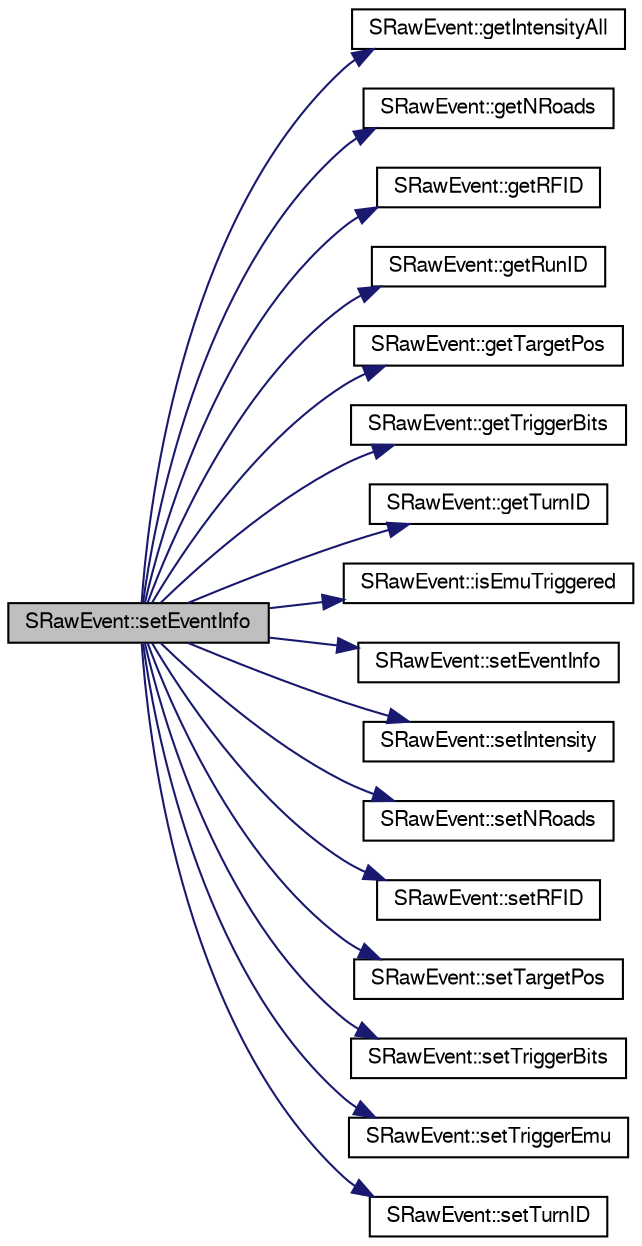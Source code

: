digraph "SRawEvent::setEventInfo"
{
  bgcolor="transparent";
  edge [fontname="FreeSans",fontsize="10",labelfontname="FreeSans",labelfontsize="10"];
  node [fontname="FreeSans",fontsize="10",shape=record];
  rankdir="LR";
  Node1 [label="SRawEvent::setEventInfo",height=0.2,width=0.4,color="black", fillcolor="grey75", style="filled" fontcolor="black"];
  Node1 -> Node2 [color="midnightblue",fontsize="10",style="solid",fontname="FreeSans"];
  Node2 [label="SRawEvent::getIntensityAll",height=0.2,width=0.4,color="black",URL="$d5/d83/classSRawEvent.html#a32aa686907edc361d3913dcca36d2a71"];
  Node1 -> Node3 [color="midnightblue",fontsize="10",style="solid",fontname="FreeSans"];
  Node3 [label="SRawEvent::getNRoads",height=0.2,width=0.4,color="black",URL="$d5/d83/classSRawEvent.html#a03441ab4b38a8304dbfa7916fb4cfc80"];
  Node1 -> Node4 [color="midnightblue",fontsize="10",style="solid",fontname="FreeSans"];
  Node4 [label="SRawEvent::getRFID",height=0.2,width=0.4,color="black",URL="$d5/d83/classSRawEvent.html#a53cdafbb2b5abcb4f0c1d068deb50395"];
  Node1 -> Node5 [color="midnightblue",fontsize="10",style="solid",fontname="FreeSans"];
  Node5 [label="SRawEvent::getRunID",height=0.2,width=0.4,color="black",URL="$d5/d83/classSRawEvent.html#ae928532903e0ef04e5cec7612859933d"];
  Node1 -> Node6 [color="midnightblue",fontsize="10",style="solid",fontname="FreeSans"];
  Node6 [label="SRawEvent::getTargetPos",height=0.2,width=0.4,color="black",URL="$d5/d83/classSRawEvent.html#ae769e86a7cbcc030bd5d5c747aec77a1"];
  Node1 -> Node7 [color="midnightblue",fontsize="10",style="solid",fontname="FreeSans"];
  Node7 [label="SRawEvent::getTriggerBits",height=0.2,width=0.4,color="black",URL="$d5/d83/classSRawEvent.html#a51cd8d3010d8a2df78fe5543a2a6cb31",tooltip="Set/get the trigger types. "];
  Node1 -> Node8 [color="midnightblue",fontsize="10",style="solid",fontname="FreeSans"];
  Node8 [label="SRawEvent::getTurnID",height=0.2,width=0.4,color="black",URL="$d5/d83/classSRawEvent.html#ac2a3af539d02663df14bf5acd01d3996"];
  Node1 -> Node9 [color="midnightblue",fontsize="10",style="solid",fontname="FreeSans"];
  Node9 [label="SRawEvent::isEmuTriggered",height=0.2,width=0.4,color="black",URL="$d5/d83/classSRawEvent.html#a7da1e2feb9da8997ec34899c6dd2f77e"];
  Node1 -> Node10 [color="midnightblue",fontsize="10",style="solid",fontname="FreeSans"];
  Node10 [label="SRawEvent::setEventInfo",height=0.2,width=0.4,color="black",URL="$d5/d83/classSRawEvent.html#ae3e649456cc6ab85876e9ab1baa52ad6",tooltip="Sets. "];
  Node1 -> Node11 [color="midnightblue",fontsize="10",style="solid",fontname="FreeSans"];
  Node11 [label="SRawEvent::setIntensity",height=0.2,width=0.4,color="black",URL="$d5/d83/classSRawEvent.html#a9ec270b2d5478d3c4d9f9804192b4c90"];
  Node1 -> Node12 [color="midnightblue",fontsize="10",style="solid",fontname="FreeSans"];
  Node12 [label="SRawEvent::setNRoads",height=0.2,width=0.4,color="black",URL="$d5/d83/classSRawEvent.html#a5a500712ec89db44020d8ab8e7d7b607"];
  Node1 -> Node13 [color="midnightblue",fontsize="10",style="solid",fontname="FreeSans"];
  Node13 [label="SRawEvent::setRFID",height=0.2,width=0.4,color="black",URL="$d5/d83/classSRawEvent.html#a18e9f75778eb85c825b37328b0d0960c"];
  Node1 -> Node14 [color="midnightblue",fontsize="10",style="solid",fontname="FreeSans"];
  Node14 [label="SRawEvent::setTargetPos",height=0.2,width=0.4,color="black",URL="$d5/d83/classSRawEvent.html#a2aba71ed607350ee2692e60aa28b4347"];
  Node1 -> Node15 [color="midnightblue",fontsize="10",style="solid",fontname="FreeSans"];
  Node15 [label="SRawEvent::setTriggerBits",height=0.2,width=0.4,color="black",URL="$d5/d83/classSRawEvent.html#a3b08b54a99e28870161ad532de39d142"];
  Node1 -> Node16 [color="midnightblue",fontsize="10",style="solid",fontname="FreeSans"];
  Node16 [label="SRawEvent::setTriggerEmu",height=0.2,width=0.4,color="black",URL="$d5/d83/classSRawEvent.html#a35713143af2898c9b3347d9a2090ddcd"];
  Node1 -> Node17 [color="midnightblue",fontsize="10",style="solid",fontname="FreeSans"];
  Node17 [label="SRawEvent::setTurnID",height=0.2,width=0.4,color="black",URL="$d5/d83/classSRawEvent.html#a105c9c286d28e7cd505adf7d649ccc97"];
}
